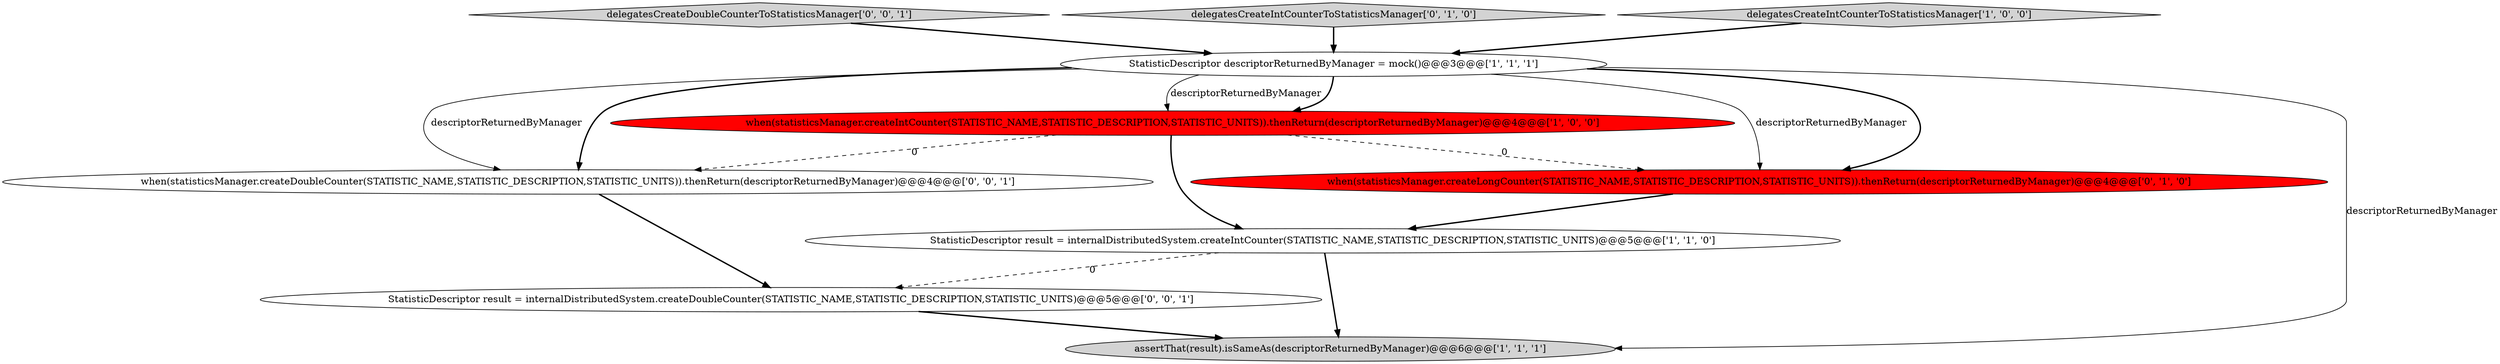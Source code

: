 digraph {
9 [style = filled, label = "delegatesCreateDoubleCounterToStatisticsManager['0', '0', '1']", fillcolor = lightgray, shape = diamond image = "AAA0AAABBB3BBB"];
1 [style = filled, label = "when(statisticsManager.createIntCounter(STATISTIC_NAME,STATISTIC_DESCRIPTION,STATISTIC_UNITS)).thenReturn(descriptorReturnedByManager)@@@4@@@['1', '0', '0']", fillcolor = red, shape = ellipse image = "AAA1AAABBB1BBB"];
0 [style = filled, label = "StatisticDescriptor result = internalDistributedSystem.createIntCounter(STATISTIC_NAME,STATISTIC_DESCRIPTION,STATISTIC_UNITS)@@@5@@@['1', '1', '0']", fillcolor = white, shape = ellipse image = "AAA0AAABBB1BBB"];
7 [style = filled, label = "when(statisticsManager.createDoubleCounter(STATISTIC_NAME,STATISTIC_DESCRIPTION,STATISTIC_UNITS)).thenReturn(descriptorReturnedByManager)@@@4@@@['0', '0', '1']", fillcolor = white, shape = ellipse image = "AAA0AAABBB3BBB"];
5 [style = filled, label = "delegatesCreateIntCounterToStatisticsManager['0', '1', '0']", fillcolor = lightgray, shape = diamond image = "AAA0AAABBB2BBB"];
6 [style = filled, label = "when(statisticsManager.createLongCounter(STATISTIC_NAME,STATISTIC_DESCRIPTION,STATISTIC_UNITS)).thenReturn(descriptorReturnedByManager)@@@4@@@['0', '1', '0']", fillcolor = red, shape = ellipse image = "AAA1AAABBB2BBB"];
4 [style = filled, label = "assertThat(result).isSameAs(descriptorReturnedByManager)@@@6@@@['1', '1', '1']", fillcolor = lightgray, shape = ellipse image = "AAA0AAABBB1BBB"];
8 [style = filled, label = "StatisticDescriptor result = internalDistributedSystem.createDoubleCounter(STATISTIC_NAME,STATISTIC_DESCRIPTION,STATISTIC_UNITS)@@@5@@@['0', '0', '1']", fillcolor = white, shape = ellipse image = "AAA0AAABBB3BBB"];
3 [style = filled, label = "StatisticDescriptor descriptorReturnedByManager = mock()@@@3@@@['1', '1', '1']", fillcolor = white, shape = ellipse image = "AAA0AAABBB1BBB"];
2 [style = filled, label = "delegatesCreateIntCounterToStatisticsManager['1', '0', '0']", fillcolor = lightgray, shape = diamond image = "AAA0AAABBB1BBB"];
5->3 [style = bold, label=""];
9->3 [style = bold, label=""];
0->8 [style = dashed, label="0"];
3->6 [style = bold, label=""];
3->4 [style = solid, label="descriptorReturnedByManager"];
6->0 [style = bold, label=""];
1->0 [style = bold, label=""];
8->4 [style = bold, label=""];
3->7 [style = solid, label="descriptorReturnedByManager"];
1->7 [style = dashed, label="0"];
3->1 [style = bold, label=""];
3->7 [style = bold, label=""];
7->8 [style = bold, label=""];
0->4 [style = bold, label=""];
1->6 [style = dashed, label="0"];
3->6 [style = solid, label="descriptorReturnedByManager"];
3->1 [style = solid, label="descriptorReturnedByManager"];
2->3 [style = bold, label=""];
}
